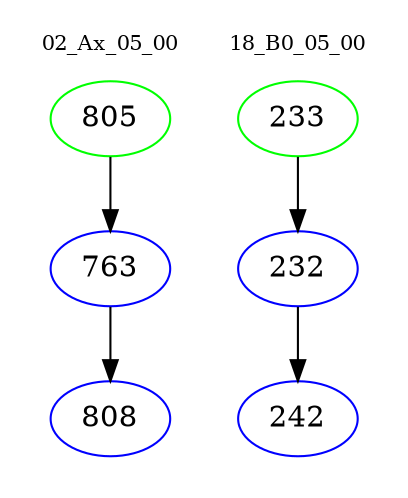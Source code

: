 digraph{
subgraph cluster_0 {
color = white
label = "02_Ax_05_00";
fontsize=10;
T0_805 [label="805", color="green"]
T0_805 -> T0_763 [color="black"]
T0_763 [label="763", color="blue"]
T0_763 -> T0_808 [color="black"]
T0_808 [label="808", color="blue"]
}
subgraph cluster_1 {
color = white
label = "18_B0_05_00";
fontsize=10;
T1_233 [label="233", color="green"]
T1_233 -> T1_232 [color="black"]
T1_232 [label="232", color="blue"]
T1_232 -> T1_242 [color="black"]
T1_242 [label="242", color="blue"]
}
}
